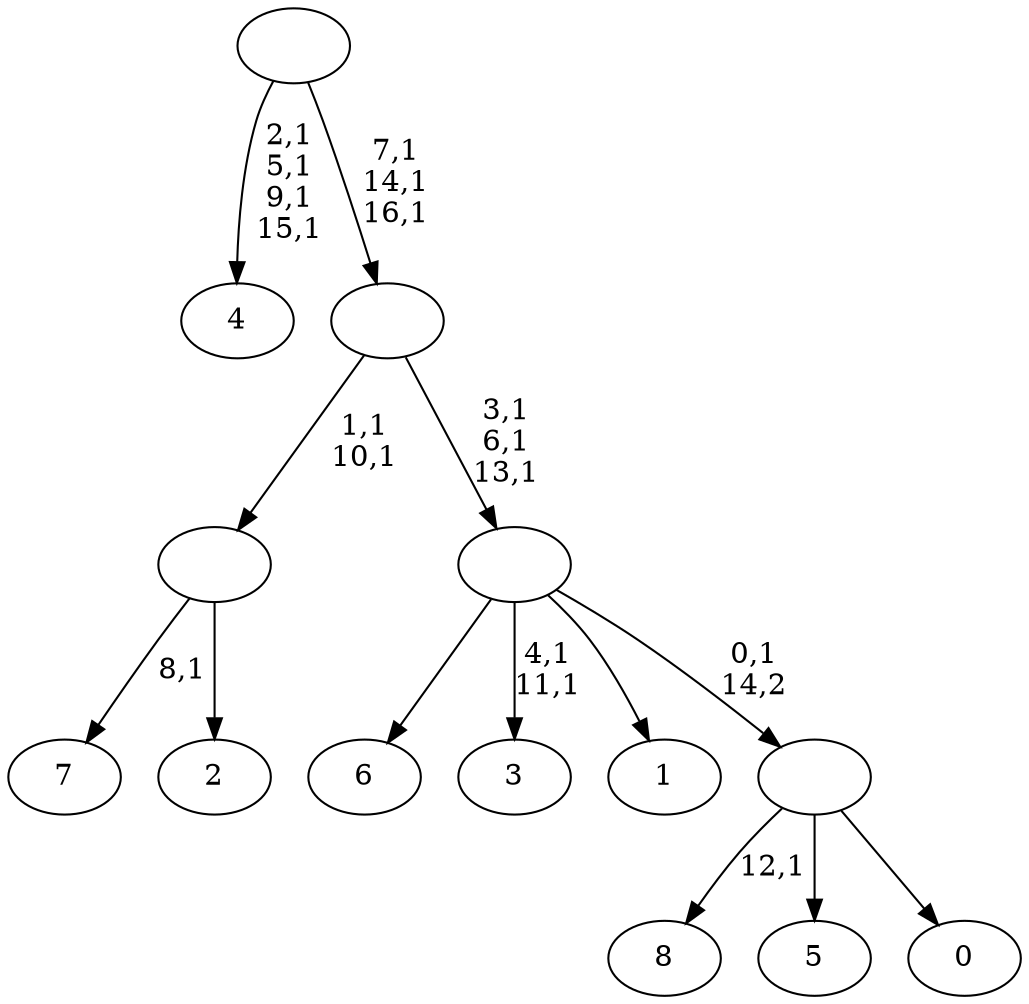 digraph T {
	26 [label="8"]
	24 [label="7"]
	22 [label="6"]
	21 [label="5"]
	20 [label="4"]
	15 [label="3"]
	12 [label="2"]
	11 [label=""]
	9 [label="1"]
	8 [label="0"]
	7 [label=""]
	6 [label=""]
	3 [label=""]
	0 [label=""]
	11 -> 24 [label="8,1"]
	11 -> 12 [label=""]
	7 -> 26 [label="12,1"]
	7 -> 21 [label=""]
	7 -> 8 [label=""]
	6 -> 15 [label="4,1\n11,1"]
	6 -> 22 [label=""]
	6 -> 9 [label=""]
	6 -> 7 [label="0,1\n14,2"]
	3 -> 6 [label="3,1\n6,1\n13,1"]
	3 -> 11 [label="1,1\n10,1"]
	0 -> 3 [label="7,1\n14,1\n16,1"]
	0 -> 20 [label="2,1\n5,1\n9,1\n15,1"]
}
